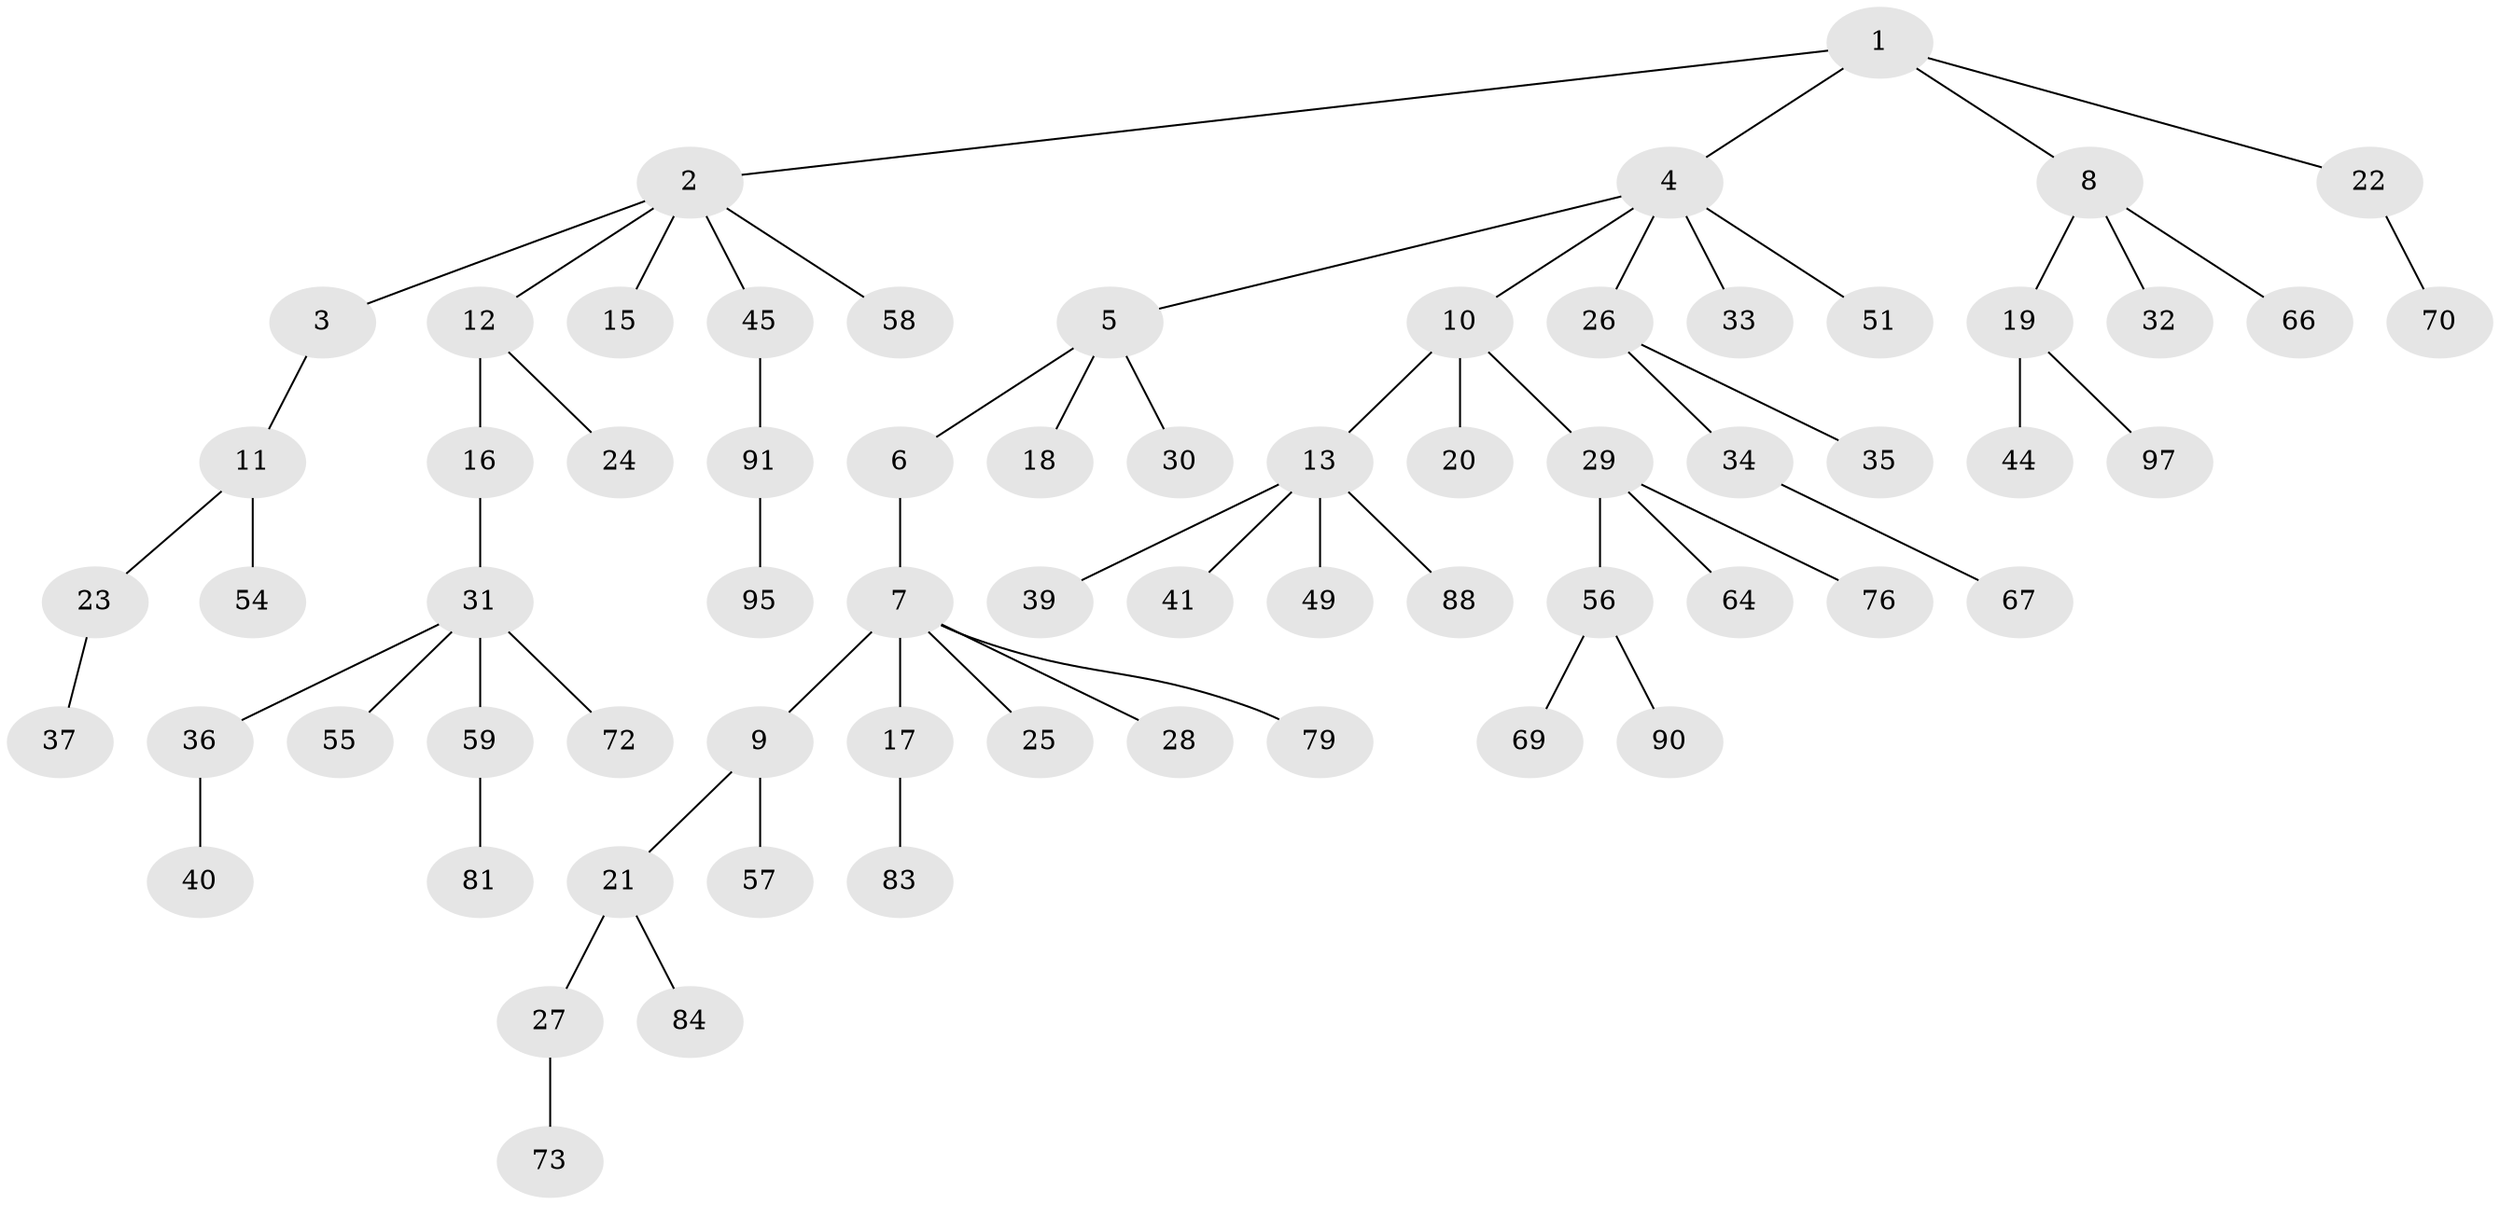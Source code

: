 // Generated by graph-tools (version 1.1) at 2025/52/02/27/25 19:52:10]
// undirected, 66 vertices, 65 edges
graph export_dot {
graph [start="1"]
  node [color=gray90,style=filled];
  1 [super="+14"];
  2 [super="+68"];
  3;
  4 [super="+47"];
  5 [super="+38"];
  6;
  7 [super="+52"];
  8;
  9 [super="+89"];
  10;
  11 [super="+53"];
  12 [super="+94"];
  13 [super="+60"];
  15;
  16;
  17 [super="+75"];
  18;
  19 [super="+77"];
  20 [super="+61"];
  21 [super="+78"];
  22;
  23;
  24;
  25;
  26 [super="+82"];
  27 [super="+71"];
  28;
  29 [super="+43"];
  30;
  31 [super="+48"];
  32 [super="+42"];
  33;
  34 [super="+63"];
  35;
  36 [super="+92"];
  37;
  39 [super="+50"];
  40 [super="+46"];
  41;
  44 [super="+65"];
  45;
  49 [super="+62"];
  51;
  54;
  55;
  56;
  57 [super="+85"];
  58;
  59;
  64;
  66 [super="+74"];
  67 [super="+87"];
  69 [super="+80"];
  70;
  72;
  73;
  76;
  79 [super="+86"];
  81;
  83;
  84 [super="+96"];
  88;
  90;
  91 [super="+93"];
  95;
  97;
  1 -- 2;
  1 -- 4;
  1 -- 8;
  1 -- 22;
  2 -- 3;
  2 -- 12;
  2 -- 15;
  2 -- 45;
  2 -- 58;
  3 -- 11;
  4 -- 5;
  4 -- 10;
  4 -- 26;
  4 -- 33;
  4 -- 51;
  5 -- 6;
  5 -- 18;
  5 -- 30;
  6 -- 7;
  7 -- 9;
  7 -- 17;
  7 -- 25;
  7 -- 28;
  7 -- 79;
  8 -- 19;
  8 -- 32;
  8 -- 66;
  9 -- 21;
  9 -- 57;
  10 -- 13;
  10 -- 20;
  10 -- 29;
  11 -- 23;
  11 -- 54;
  12 -- 16;
  12 -- 24;
  13 -- 39;
  13 -- 41;
  13 -- 49;
  13 -- 88;
  16 -- 31;
  17 -- 83;
  19 -- 44;
  19 -- 97;
  21 -- 27;
  21 -- 84;
  22 -- 70;
  23 -- 37;
  26 -- 34;
  26 -- 35;
  27 -- 73;
  29 -- 64;
  29 -- 56;
  29 -- 76;
  31 -- 36;
  31 -- 55;
  31 -- 59;
  31 -- 72;
  34 -- 67;
  36 -- 40;
  45 -- 91;
  56 -- 69;
  56 -- 90;
  59 -- 81;
  91 -- 95;
}
